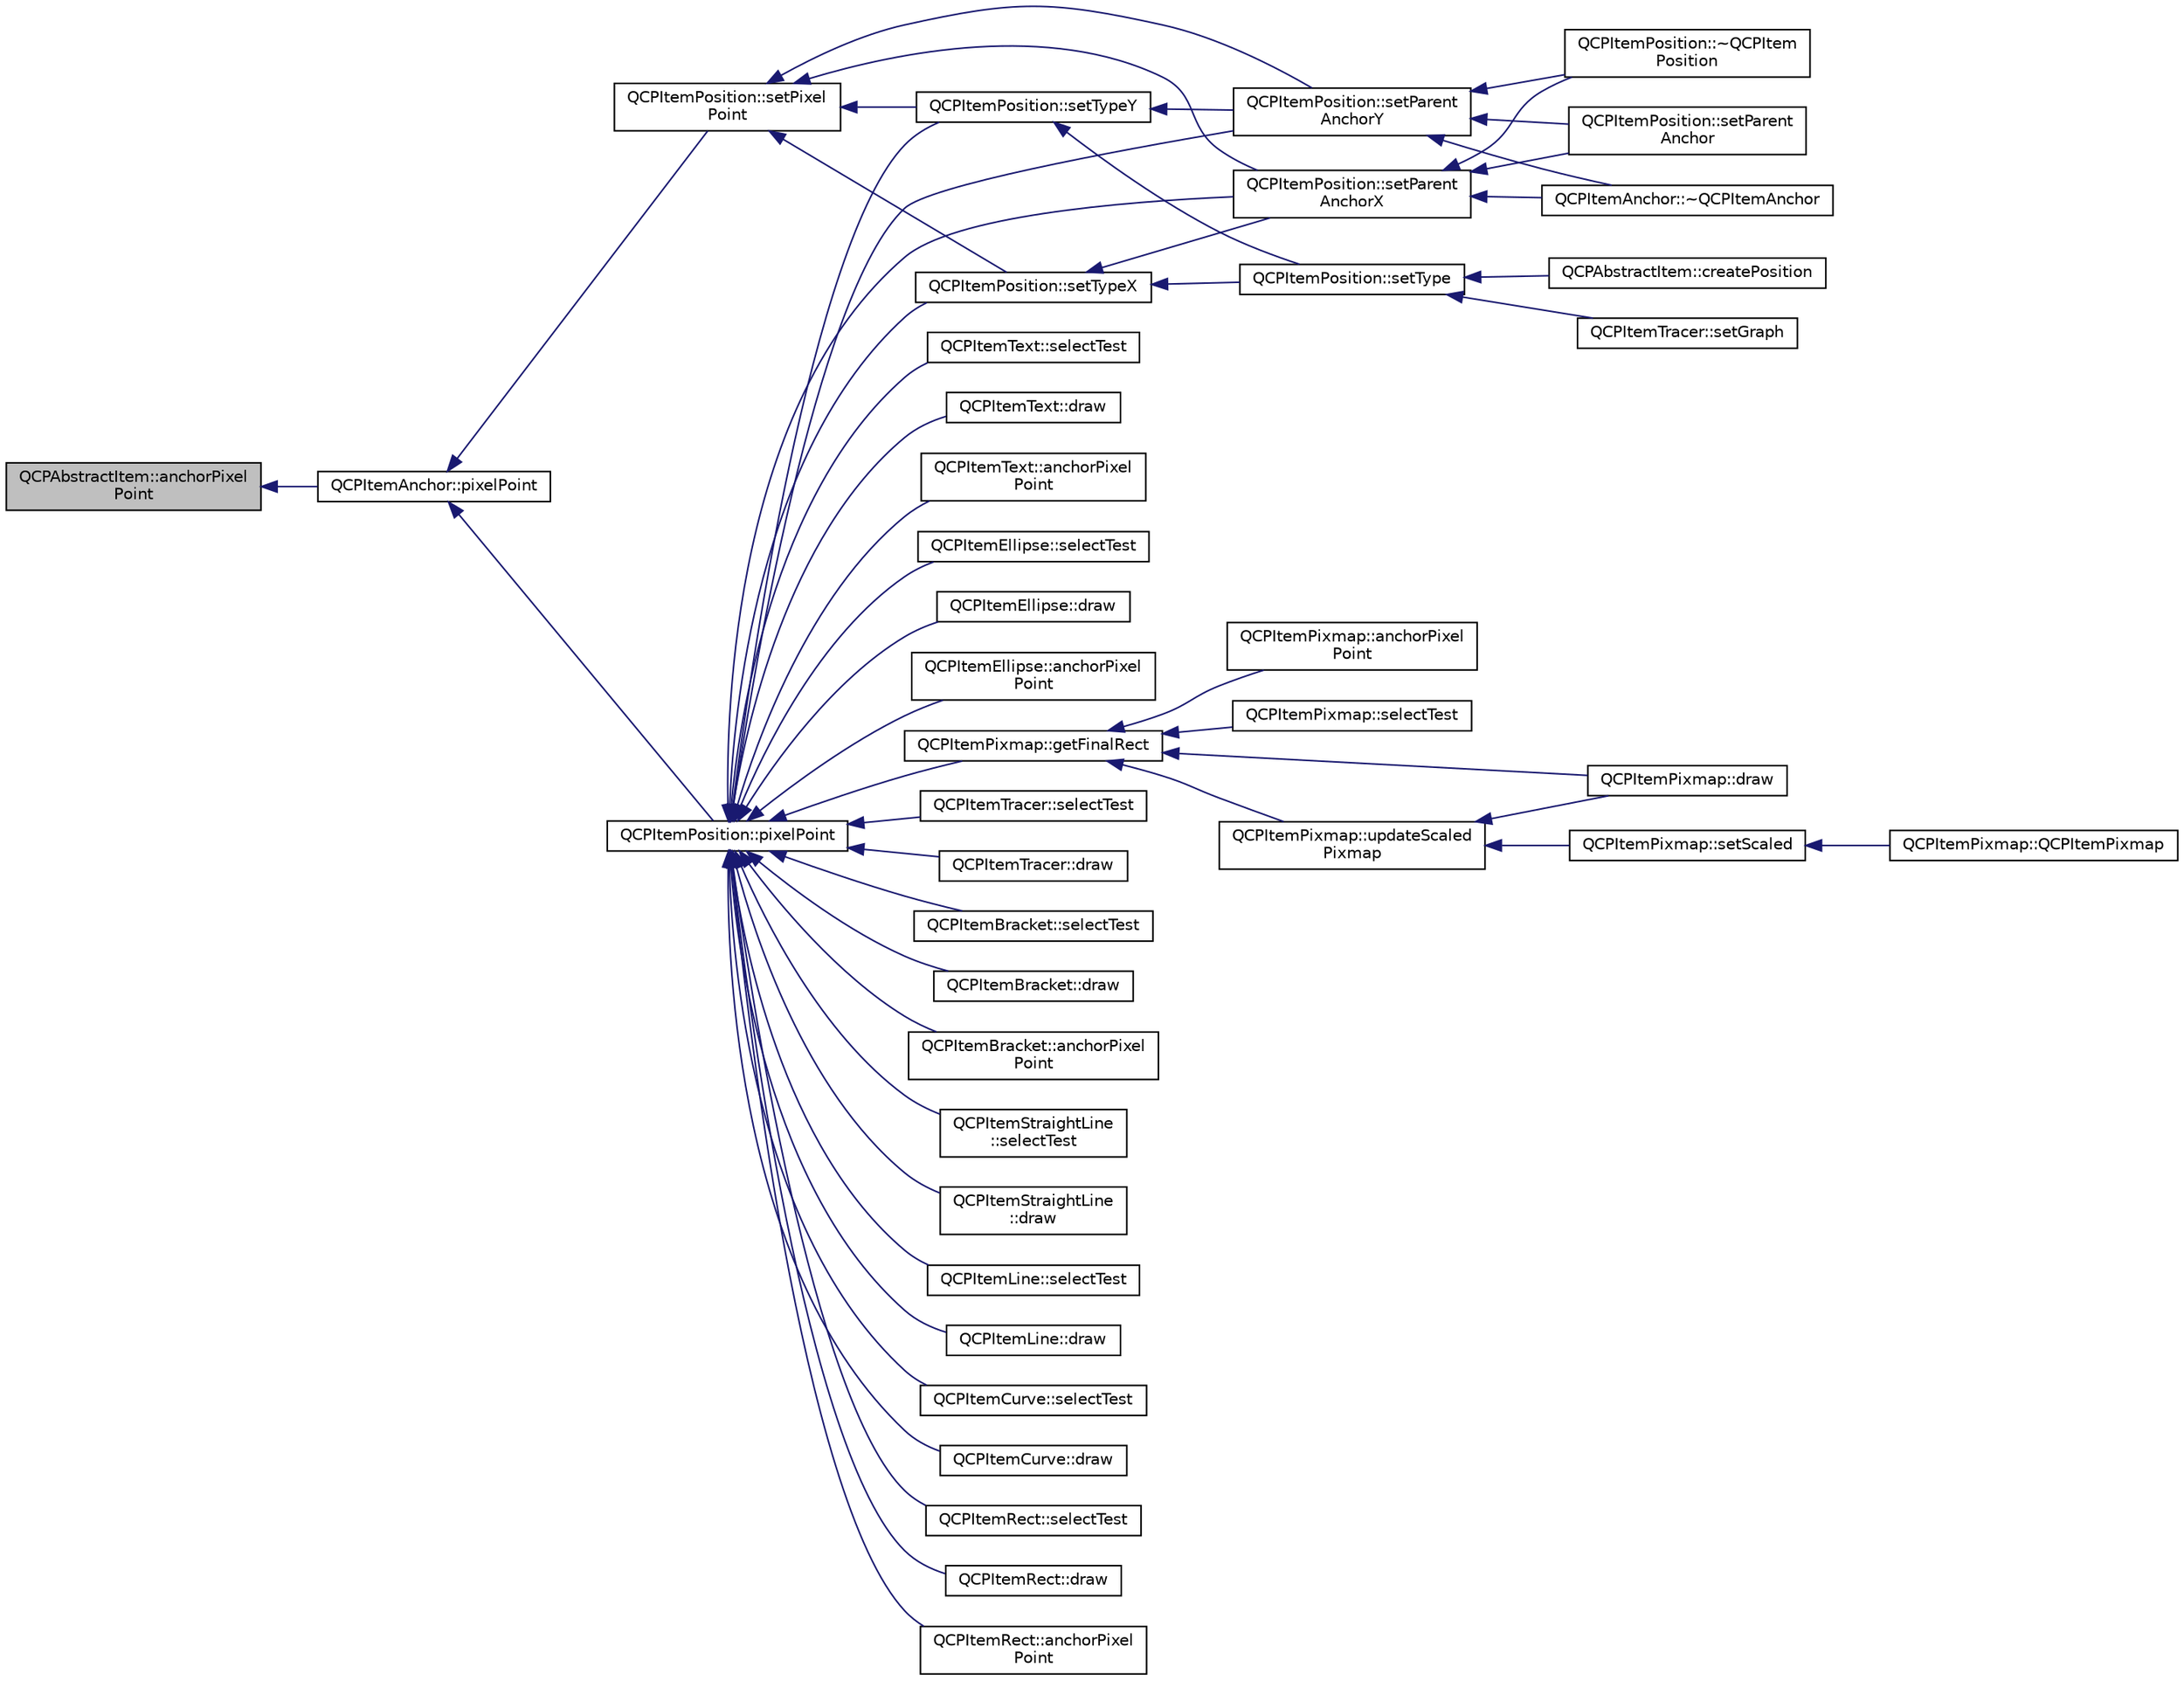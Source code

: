 digraph "QCPAbstractItem::anchorPixelPoint"
{
  edge [fontname="Helvetica",fontsize="10",labelfontname="Helvetica",labelfontsize="10"];
  node [fontname="Helvetica",fontsize="10",shape=record];
  rankdir="LR";
  Node13 [label="QCPAbstractItem::anchorPixel\lPoint",height=0.2,width=0.4,color="black", fillcolor="grey75", style="filled", fontcolor="black"];
  Node13 -> Node14 [dir="back",color="midnightblue",fontsize="10",style="solid",fontname="Helvetica"];
  Node14 [label="QCPItemAnchor::pixelPoint",height=0.2,width=0.4,color="black", fillcolor="white", style="filled",URL="$d4/d7c/class_q_c_p_item_anchor.html#ae1a21d9471d1d788624cad297e1b8d6f"];
  Node14 -> Node15 [dir="back",color="midnightblue",fontsize="10",style="solid",fontname="Helvetica"];
  Node15 [label="QCPItemPosition::pixelPoint",height=0.2,width=0.4,color="black", fillcolor="white", style="filled",URL="$d1/dad/class_q_c_p_item_position.html#a6cad070c22801295231f5bd6045afe70"];
  Node15 -> Node16 [dir="back",color="midnightblue",fontsize="10",style="solid",fontname="Helvetica"];
  Node16 [label="QCPItemPosition::setTypeX",height=0.2,width=0.4,color="black", fillcolor="white", style="filled",URL="$d1/dad/class_q_c_p_item_position.html#a2113b2351d6d00457fb3559a4e20c3ea"];
  Node16 -> Node17 [dir="back",color="midnightblue",fontsize="10",style="solid",fontname="Helvetica"];
  Node17 [label="QCPItemPosition::setType",height=0.2,width=0.4,color="black", fillcolor="white", style="filled",URL="$d1/dad/class_q_c_p_item_position.html#aa476abf71ed8fa4c537457ebb1a754ad"];
  Node17 -> Node18 [dir="back",color="midnightblue",fontsize="10",style="solid",fontname="Helvetica"];
  Node18 [label="QCPAbstractItem::createPosition",height=0.2,width=0.4,color="black", fillcolor="white", style="filled",URL="$da/d6a/class_q_c_p_abstract_item.html#a75036d39c4d4e2e1a7dd145fff915d32"];
  Node17 -> Node19 [dir="back",color="midnightblue",fontsize="10",style="solid",fontname="Helvetica"];
  Node19 [label="QCPItemTracer::setGraph",height=0.2,width=0.4,color="black", fillcolor="white", style="filled",URL="$d9/da3/class_q_c_p_item_tracer.html#af5886f4ded8dd68cb4f3388f390790c0"];
  Node16 -> Node20 [dir="back",color="midnightblue",fontsize="10",style="solid",fontname="Helvetica"];
  Node20 [label="QCPItemPosition::setParent\lAnchorX",height=0.2,width=0.4,color="black", fillcolor="white", style="filled",URL="$d1/dad/class_q_c_p_item_position.html#add71461a973927c74e42179480916d9c"];
  Node20 -> Node21 [dir="back",color="midnightblue",fontsize="10",style="solid",fontname="Helvetica"];
  Node21 [label="QCPItemAnchor::~QCPItemAnchor",height=0.2,width=0.4,color="black", fillcolor="white", style="filled",URL="$d4/d7c/class_q_c_p_item_anchor.html#a1868559407600688ee4d1a4621e81ceb"];
  Node20 -> Node22 [dir="back",color="midnightblue",fontsize="10",style="solid",fontname="Helvetica"];
  Node22 [label="QCPItemPosition::~QCPItem\lPosition",height=0.2,width=0.4,color="black", fillcolor="white", style="filled",URL="$d1/dad/class_q_c_p_item_position.html#ad8a289016f7a62332f9c865c39ab2047"];
  Node20 -> Node23 [dir="back",color="midnightblue",fontsize="10",style="solid",fontname="Helvetica"];
  Node23 [label="QCPItemPosition::setParent\lAnchor",height=0.2,width=0.4,color="black", fillcolor="white", style="filled",URL="$d1/dad/class_q_c_p_item_position.html#ac094d67a95d2dceafa0d50b9db3a7e51"];
  Node15 -> Node24 [dir="back",color="midnightblue",fontsize="10",style="solid",fontname="Helvetica"];
  Node24 [label="QCPItemPosition::setTypeY",height=0.2,width=0.4,color="black", fillcolor="white", style="filled",URL="$d1/dad/class_q_c_p_item_position.html#ac2a454aa5a54c1615c50686601ec4510"];
  Node24 -> Node17 [dir="back",color="midnightblue",fontsize="10",style="solid",fontname="Helvetica"];
  Node24 -> Node25 [dir="back",color="midnightblue",fontsize="10",style="solid",fontname="Helvetica"];
  Node25 [label="QCPItemPosition::setParent\lAnchorY",height=0.2,width=0.4,color="black", fillcolor="white", style="filled",URL="$d1/dad/class_q_c_p_item_position.html#add5ec1db9d19cec58a3b5c9e0a0c3f9d"];
  Node25 -> Node21 [dir="back",color="midnightblue",fontsize="10",style="solid",fontname="Helvetica"];
  Node25 -> Node22 [dir="back",color="midnightblue",fontsize="10",style="solid",fontname="Helvetica"];
  Node25 -> Node23 [dir="back",color="midnightblue",fontsize="10",style="solid",fontname="Helvetica"];
  Node15 -> Node20 [dir="back",color="midnightblue",fontsize="10",style="solid",fontname="Helvetica"];
  Node15 -> Node25 [dir="back",color="midnightblue",fontsize="10",style="solid",fontname="Helvetica"];
  Node15 -> Node26 [dir="back",color="midnightblue",fontsize="10",style="solid",fontname="Helvetica"];
  Node26 [label="QCPItemStraightLine\l::selectTest",height=0.2,width=0.4,color="black", fillcolor="white", style="filled",URL="$d0/d2a/class_q_c_p_item_straight_line.html#a1e5d99d79efb5871600c72bcd2891a0f"];
  Node15 -> Node27 [dir="back",color="midnightblue",fontsize="10",style="solid",fontname="Helvetica"];
  Node27 [label="QCPItemStraightLine\l::draw",height=0.2,width=0.4,color="black", fillcolor="white", style="filled",URL="$d0/d2a/class_q_c_p_item_straight_line.html#a2daa1e1253216c26565d56a2d5530170"];
  Node15 -> Node28 [dir="back",color="midnightblue",fontsize="10",style="solid",fontname="Helvetica"];
  Node28 [label="QCPItemLine::selectTest",height=0.2,width=0.4,color="black", fillcolor="white", style="filled",URL="$dd/d8c/class_q_c_p_item_line.html#ae6cc5183f568e5fa9d7827abe4d405b5"];
  Node15 -> Node29 [dir="back",color="midnightblue",fontsize="10",style="solid",fontname="Helvetica"];
  Node29 [label="QCPItemLine::draw",height=0.2,width=0.4,color="black", fillcolor="white", style="filled",URL="$dd/d8c/class_q_c_p_item_line.html#a1fc045dd33919f8006df0692aeb0e84a"];
  Node15 -> Node30 [dir="back",color="midnightblue",fontsize="10",style="solid",fontname="Helvetica"];
  Node30 [label="QCPItemCurve::selectTest",height=0.2,width=0.4,color="black", fillcolor="white", style="filled",URL="$df/d63/class_q_c_p_item_curve.html#a8018b8b3fc552a44ba87ca4b64c1523f"];
  Node15 -> Node31 [dir="back",color="midnightblue",fontsize="10",style="solid",fontname="Helvetica"];
  Node31 [label="QCPItemCurve::draw",height=0.2,width=0.4,color="black", fillcolor="white", style="filled",URL="$df/d63/class_q_c_p_item_curve.html#a56cb5b72cd02db2eda598274a39839a9"];
  Node15 -> Node32 [dir="back",color="midnightblue",fontsize="10",style="solid",fontname="Helvetica"];
  Node32 [label="QCPItemRect::selectTest",height=0.2,width=0.4,color="black", fillcolor="white", style="filled",URL="$d9/dcc/class_q_c_p_item_rect.html#abe1a6091591d3bad5e4efab2331f99ec"];
  Node15 -> Node33 [dir="back",color="midnightblue",fontsize="10",style="solid",fontname="Helvetica"];
  Node33 [label="QCPItemRect::draw",height=0.2,width=0.4,color="black", fillcolor="white", style="filled",URL="$d9/dcc/class_q_c_p_item_rect.html#a18cd583638b876cdd50f1a155ec182aa"];
  Node15 -> Node34 [dir="back",color="midnightblue",fontsize="10",style="solid",fontname="Helvetica"];
  Node34 [label="QCPItemRect::anchorPixel\lPoint",height=0.2,width=0.4,color="black", fillcolor="white", style="filled",URL="$d9/dcc/class_q_c_p_item_rect.html#af1c42e6142d1137673335982856d0ea6"];
  Node15 -> Node35 [dir="back",color="midnightblue",fontsize="10",style="solid",fontname="Helvetica"];
  Node35 [label="QCPItemText::selectTest",height=0.2,width=0.4,color="black", fillcolor="white", style="filled",URL="$d7/da0/class_q_c_p_item_text.html#aca74494fd5e769f331a6eb3e29f32916"];
  Node15 -> Node36 [dir="back",color="midnightblue",fontsize="10",style="solid",fontname="Helvetica"];
  Node36 [label="QCPItemText::draw",height=0.2,width=0.4,color="black", fillcolor="white", style="filled",URL="$d7/da0/class_q_c_p_item_text.html#a8793adb271ab79b4cf391dc55e9987f1"];
  Node15 -> Node37 [dir="back",color="midnightblue",fontsize="10",style="solid",fontname="Helvetica"];
  Node37 [label="QCPItemText::anchorPixel\lPoint",height=0.2,width=0.4,color="black", fillcolor="white", style="filled",URL="$d7/da0/class_q_c_p_item_text.html#a3f999a0a7664421373601206bc35cc7c"];
  Node15 -> Node38 [dir="back",color="midnightblue",fontsize="10",style="solid",fontname="Helvetica"];
  Node38 [label="QCPItemEllipse::selectTest",height=0.2,width=0.4,color="black", fillcolor="white", style="filled",URL="$da/d8f/class_q_c_p_item_ellipse.html#aa41be2180b2ace2e303b88d005c14243"];
  Node15 -> Node39 [dir="back",color="midnightblue",fontsize="10",style="solid",fontname="Helvetica"];
  Node39 [label="QCPItemEllipse::draw",height=0.2,width=0.4,color="black", fillcolor="white", style="filled",URL="$da/d8f/class_q_c_p_item_ellipse.html#afe97ec827adb05f000fe007783faae3c"];
  Node15 -> Node40 [dir="back",color="midnightblue",fontsize="10",style="solid",fontname="Helvetica"];
  Node40 [label="QCPItemEllipse::anchorPixel\lPoint",height=0.2,width=0.4,color="black", fillcolor="white", style="filled",URL="$da/d8f/class_q_c_p_item_ellipse.html#ac9de21db25a5b93594ee540533a4e7e4"];
  Node15 -> Node41 [dir="back",color="midnightblue",fontsize="10",style="solid",fontname="Helvetica"];
  Node41 [label="QCPItemPixmap::getFinalRect",height=0.2,width=0.4,color="black", fillcolor="white", style="filled",URL="$d7/dbd/class_q_c_p_item_pixmap.html#a4e7d803e5093c457a109f8fae56677c2"];
  Node41 -> Node42 [dir="back",color="midnightblue",fontsize="10",style="solid",fontname="Helvetica"];
  Node42 [label="QCPItemPixmap::selectTest",height=0.2,width=0.4,color="black", fillcolor="white", style="filled",URL="$d7/dbd/class_q_c_p_item_pixmap.html#a7583a98ebd3f35d2ac5d6c05fad25a6c"];
  Node41 -> Node43 [dir="back",color="midnightblue",fontsize="10",style="solid",fontname="Helvetica"];
  Node43 [label="QCPItemPixmap::draw",height=0.2,width=0.4,color="black", fillcolor="white", style="filled",URL="$d7/dbd/class_q_c_p_item_pixmap.html#a879e8076c2db01a38b34cfa73ec95d2f"];
  Node41 -> Node44 [dir="back",color="midnightblue",fontsize="10",style="solid",fontname="Helvetica"];
  Node44 [label="QCPItemPixmap::anchorPixel\lPoint",height=0.2,width=0.4,color="black", fillcolor="white", style="filled",URL="$d7/dbd/class_q_c_p_item_pixmap.html#a24d4072c0e50c608ddcc0840d853fc03"];
  Node41 -> Node45 [dir="back",color="midnightblue",fontsize="10",style="solid",fontname="Helvetica"];
  Node45 [label="QCPItemPixmap::updateScaled\lPixmap",height=0.2,width=0.4,color="black", fillcolor="white", style="filled",URL="$d7/dbd/class_q_c_p_item_pixmap.html#a8bced3027b326b290726cd1979c7cfc6"];
  Node45 -> Node46 [dir="back",color="midnightblue",fontsize="10",style="solid",fontname="Helvetica"];
  Node46 [label="QCPItemPixmap::setScaled",height=0.2,width=0.4,color="black", fillcolor="white", style="filled",URL="$d7/dbd/class_q_c_p_item_pixmap.html#aea813ff1b12163ae5d3ac182593b1d6f"];
  Node46 -> Node47 [dir="back",color="midnightblue",fontsize="10",style="solid",fontname="Helvetica"];
  Node47 [label="QCPItemPixmap::QCPItemPixmap",height=0.2,width=0.4,color="black", fillcolor="white", style="filled",URL="$d7/dbd/class_q_c_p_item_pixmap.html#aa6de42a37261b21a5480e7da122345c3"];
  Node45 -> Node43 [dir="back",color="midnightblue",fontsize="10",style="solid",fontname="Helvetica"];
  Node15 -> Node48 [dir="back",color="midnightblue",fontsize="10",style="solid",fontname="Helvetica"];
  Node48 [label="QCPItemTracer::selectTest",height=0.2,width=0.4,color="black", fillcolor="white", style="filled",URL="$d9/da3/class_q_c_p_item_tracer.html#ae1dc728384936184e7552a6d0d67fd75"];
  Node15 -> Node49 [dir="back",color="midnightblue",fontsize="10",style="solid",fontname="Helvetica"];
  Node49 [label="QCPItemTracer::draw",height=0.2,width=0.4,color="black", fillcolor="white", style="filled",URL="$d9/da3/class_q_c_p_item_tracer.html#aaaf49b48382c730ec9be0e74c2538315"];
  Node15 -> Node50 [dir="back",color="midnightblue",fontsize="10",style="solid",fontname="Helvetica"];
  Node50 [label="QCPItemBracket::selectTest",height=0.2,width=0.4,color="black", fillcolor="white", style="filled",URL="$d2/d64/class_q_c_p_item_bracket.html#a971299aa6fef75730d6f10efdaf48616"];
  Node15 -> Node51 [dir="back",color="midnightblue",fontsize="10",style="solid",fontname="Helvetica"];
  Node51 [label="QCPItemBracket::draw",height=0.2,width=0.4,color="black", fillcolor="white", style="filled",URL="$d2/d64/class_q_c_p_item_bracket.html#a8343cf0559c64886add7aa7f4b22f1a6"];
  Node15 -> Node52 [dir="back",color="midnightblue",fontsize="10",style="solid",fontname="Helvetica"];
  Node52 [label="QCPItemBracket::anchorPixel\lPoint",height=0.2,width=0.4,color="black", fillcolor="white", style="filled",URL="$d2/d64/class_q_c_p_item_bracket.html#a4ad167aab5d38e173171f0afc14a5dd3"];
  Node14 -> Node53 [dir="back",color="midnightblue",fontsize="10",style="solid",fontname="Helvetica"];
  Node53 [label="QCPItemPosition::setPixel\lPoint",height=0.2,width=0.4,color="black", fillcolor="white", style="filled",URL="$d1/dad/class_q_c_p_item_position.html#ab404e56d9ac2ac2df0382c57933a71ef"];
  Node53 -> Node16 [dir="back",color="midnightblue",fontsize="10",style="solid",fontname="Helvetica"];
  Node53 -> Node24 [dir="back",color="midnightblue",fontsize="10",style="solid",fontname="Helvetica"];
  Node53 -> Node20 [dir="back",color="midnightblue",fontsize="10",style="solid",fontname="Helvetica"];
  Node53 -> Node25 [dir="back",color="midnightblue",fontsize="10",style="solid",fontname="Helvetica"];
}
